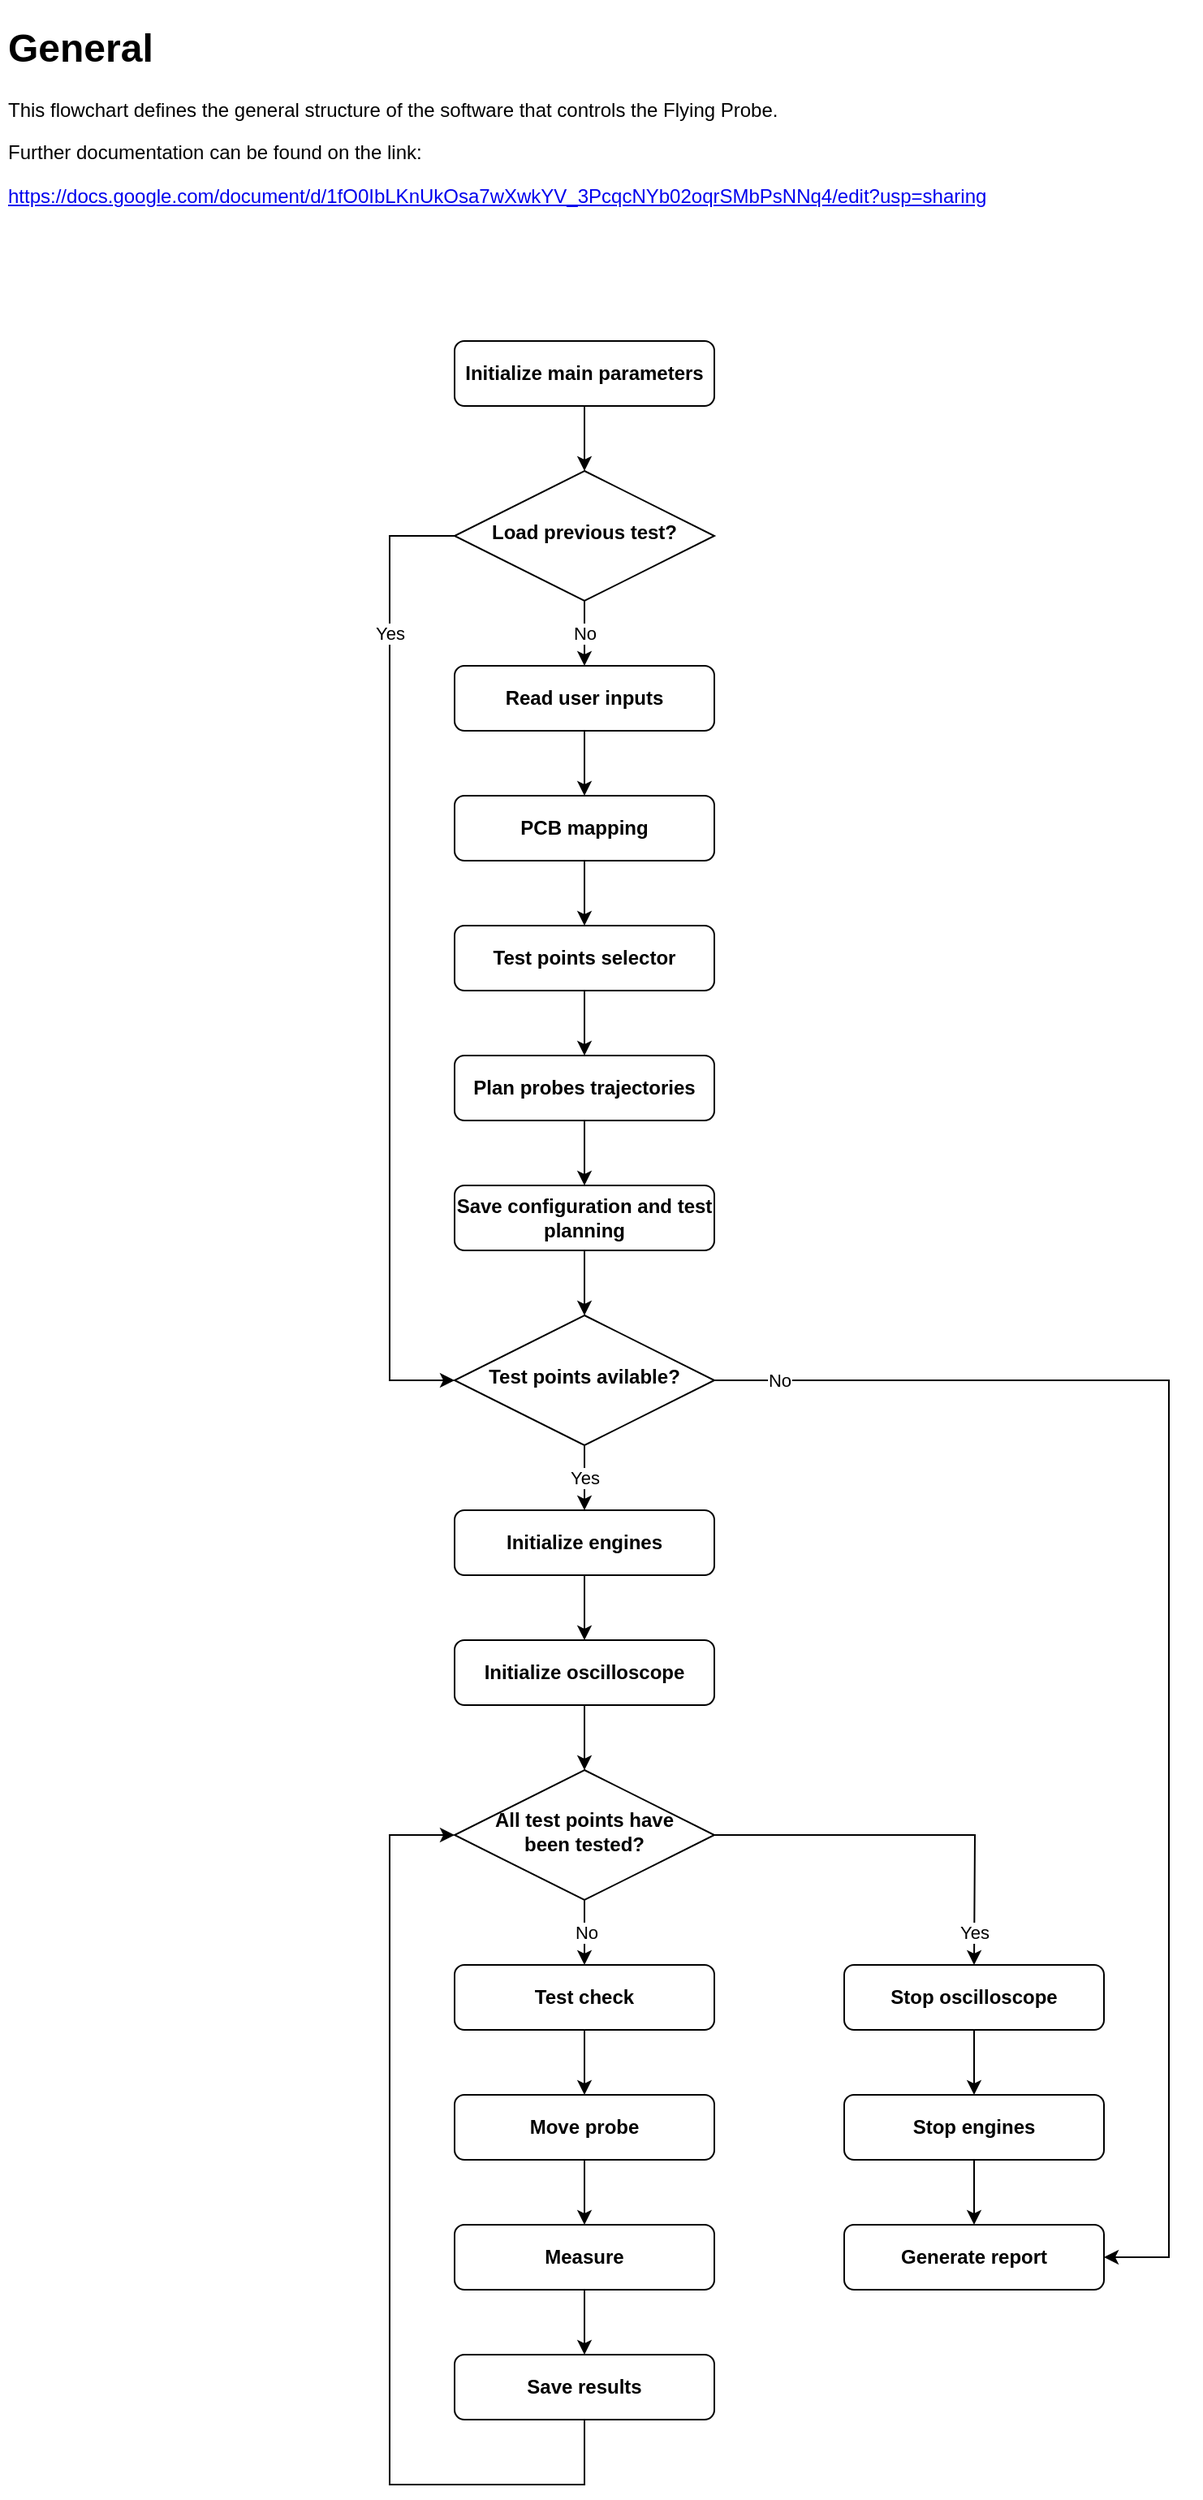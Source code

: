 <mxfile compressed="false" version="14.9.2" type="device">
  <diagram id="C5RBs43oDa-KdzZeNtuy" name="General flowchart">
    <mxGraphModel dx="780" dy="752" grid="1" gridSize="10" guides="1" tooltips="1" connect="1" arrows="1" fold="1" page="1" pageScale="1" pageWidth="827" pageHeight="1169" math="0" shadow="0">
      <root>
        <mxCell id="WIyWlLk6GJQsqaUBKTNV-0" />
        <mxCell id="WIyWlLk6GJQsqaUBKTNV-1" parent="WIyWlLk6GJQsqaUBKTNV-0" />
        <mxCell id="x-azWUJGv2oN5GWngT71-7" style="edgeStyle=orthogonalEdgeStyle;rounded=0;orthogonalLoop=1;jettySize=auto;html=1;" parent="WIyWlLk6GJQsqaUBKTNV-1" source="WIyWlLk6GJQsqaUBKTNV-3" target="g-g_2RzwQknVpFZHZ3AR-0" edge="1">
          <mxGeometry relative="1" as="geometry" />
        </mxCell>
        <mxCell id="WIyWlLk6GJQsqaUBKTNV-3" value="&lt;b&gt;Read user inputs&lt;/b&gt;" style="rounded=1;whiteSpace=wrap;html=1;fontSize=12;glass=0;strokeWidth=1;shadow=0;align=center;" parent="WIyWlLk6GJQsqaUBKTNV-1" vertex="1">
          <mxGeometry x="320" y="440" width="160" height="40" as="geometry" />
        </mxCell>
        <mxCell id="x-azWUJGv2oN5GWngT71-8" style="edgeStyle=orthogonalEdgeStyle;rounded=0;orthogonalLoop=1;jettySize=auto;html=1;entryX=0.5;entryY=0;entryDx=0;entryDy=0;" parent="WIyWlLk6GJQsqaUBKTNV-1" source="g-g_2RzwQknVpFZHZ3AR-0" target="x-azWUJGv2oN5GWngT71-5" edge="1">
          <mxGeometry relative="1" as="geometry" />
        </mxCell>
        <mxCell id="g-g_2RzwQknVpFZHZ3AR-0" value="&lt;b&gt;PCB mapping&lt;/b&gt;" style="rounded=1;whiteSpace=wrap;html=1;fontSize=12;glass=0;strokeWidth=1;shadow=0;align=center;" parent="WIyWlLk6GJQsqaUBKTNV-1" vertex="1">
          <mxGeometry x="320" y="520" width="160" height="40" as="geometry" />
        </mxCell>
        <mxCell id="_09Ynh1j_vskvVyHIft6-1" value="&lt;h1&gt;General&lt;/h1&gt;&lt;p&gt;This flowchart defines the general structure of the software that controls the Flying Probe.&lt;/p&gt;&lt;p&gt;Further documentation can be found on the link:&lt;/p&gt;&lt;p&gt;&lt;a href=&quot;https://docs.google.com/document/d/1fO0IbLKnUkOsa7wXwkYV_3PcqcNYb02oqrSMbPsNNq4/edit?usp=sharing&quot;&gt;https://docs.google.com/document/d/1fO0IbLKnUkOsa7wXwkYV_3PcqcNYb02oqrSMbPsNNq4/edit?usp=sharing&lt;/a&gt;&lt;br&gt;&lt;/p&gt;" style="text;html=1;strokeColor=none;fillColor=none;spacing=5;spacingTop=-20;whiteSpace=wrap;overflow=hidden;rounded=0;" parent="WIyWlLk6GJQsqaUBKTNV-1" vertex="1">
          <mxGeometry x="40" y="40" width="740" height="180" as="geometry" />
        </mxCell>
        <mxCell id="x-azWUJGv2oN5GWngT71-10" style="edgeStyle=orthogonalEdgeStyle;rounded=0;orthogonalLoop=1;jettySize=auto;html=1;entryX=0.5;entryY=0;entryDx=0;entryDy=0;" parent="WIyWlLk6GJQsqaUBKTNV-1" source="x-azWUJGv2oN5GWngT71-0" target="x-azWUJGv2oN5GWngT71-1" edge="1">
          <mxGeometry relative="1" as="geometry" />
        </mxCell>
        <mxCell id="x-azWUJGv2oN5GWngT71-0" value="&lt;b&gt;Initialize engines&lt;/b&gt;" style="rounded=1;whiteSpace=wrap;html=1;fontSize=12;glass=0;strokeWidth=1;shadow=0;align=center;" parent="WIyWlLk6GJQsqaUBKTNV-1" vertex="1">
          <mxGeometry x="320" y="960" width="160" height="40" as="geometry" />
        </mxCell>
        <mxCell id="x-azWUJGv2oN5GWngT71-19" style="edgeStyle=orthogonalEdgeStyle;rounded=0;orthogonalLoop=1;jettySize=auto;html=1;entryX=0.5;entryY=0;entryDx=0;entryDy=0;" parent="WIyWlLk6GJQsqaUBKTNV-1" source="x-azWUJGv2oN5GWngT71-1" target="x-azWUJGv2oN5GWngT71-17" edge="1">
          <mxGeometry relative="1" as="geometry" />
        </mxCell>
        <mxCell id="x-azWUJGv2oN5GWngT71-1" value="&lt;b&gt;Initialize oscilloscope&lt;/b&gt;" style="rounded=1;whiteSpace=wrap;html=1;fontSize=12;glass=0;strokeWidth=1;shadow=0;align=center;" parent="WIyWlLk6GJQsqaUBKTNV-1" vertex="1">
          <mxGeometry x="320" y="1040" width="160" height="40" as="geometry" />
        </mxCell>
        <mxCell id="Ywc4XHpzkv20F0byhEyX-18" style="edgeStyle=orthogonalEdgeStyle;rounded=0;orthogonalLoop=1;jettySize=auto;html=1;" edge="1" parent="WIyWlLk6GJQsqaUBKTNV-1" source="x-azWUJGv2oN5GWngT71-3" target="Ywc4XHpzkv20F0byhEyX-17">
          <mxGeometry relative="1" as="geometry" />
        </mxCell>
        <mxCell id="x-azWUJGv2oN5GWngT71-3" value="&lt;b&gt;Initialize main parameters&lt;/b&gt;" style="rounded=1;whiteSpace=wrap;html=1;fontSize=12;glass=0;strokeWidth=1;shadow=0;align=center;" parent="WIyWlLk6GJQsqaUBKTNV-1" vertex="1">
          <mxGeometry x="320" y="240" width="160" height="40" as="geometry" />
        </mxCell>
        <mxCell id="Ywc4XHpzkv20F0byhEyX-12" style="edgeStyle=orthogonalEdgeStyle;rounded=0;orthogonalLoop=1;jettySize=auto;html=1;entryX=0.5;entryY=0;entryDx=0;entryDy=0;" edge="1" parent="WIyWlLk6GJQsqaUBKTNV-1" source="x-azWUJGv2oN5GWngT71-4" target="Ywc4XHpzkv20F0byhEyX-11">
          <mxGeometry relative="1" as="geometry" />
        </mxCell>
        <mxCell id="x-azWUJGv2oN5GWngT71-4" value="&lt;b&gt;Plan probes trajectories&lt;/b&gt;" style="rounded=1;whiteSpace=wrap;html=1;fontSize=12;glass=0;strokeWidth=1;shadow=0;align=center;" parent="WIyWlLk6GJQsqaUBKTNV-1" vertex="1">
          <mxGeometry x="320" y="680" width="160" height="40" as="geometry" />
        </mxCell>
        <mxCell id="x-azWUJGv2oN5GWngT71-15" style="edgeStyle=orthogonalEdgeStyle;rounded=0;orthogonalLoop=1;jettySize=auto;html=1;" parent="WIyWlLk6GJQsqaUBKTNV-1" source="x-azWUJGv2oN5GWngT71-5" target="x-azWUJGv2oN5GWngT71-4" edge="1">
          <mxGeometry relative="1" as="geometry" />
        </mxCell>
        <mxCell id="x-azWUJGv2oN5GWngT71-5" value="&lt;b&gt;Test points selector&lt;/b&gt;" style="rounded=1;whiteSpace=wrap;html=1;fontSize=12;glass=0;strokeWidth=1;shadow=0;align=center;" parent="WIyWlLk6GJQsqaUBKTNV-1" vertex="1">
          <mxGeometry x="320" y="600" width="160" height="40" as="geometry" />
        </mxCell>
        <mxCell id="x-azWUJGv2oN5GWngT71-21" value="No" style="edgeStyle=orthogonalEdgeStyle;rounded=0;orthogonalLoop=1;jettySize=auto;html=1;" parent="WIyWlLk6GJQsqaUBKTNV-1" source="x-azWUJGv2oN5GWngT71-17" edge="1">
          <mxGeometry relative="1" as="geometry">
            <mxPoint x="400" y="1240" as="targetPoint" />
          </mxGeometry>
        </mxCell>
        <mxCell id="x-azWUJGv2oN5GWngT71-22" value="Yes" style="edgeStyle=orthogonalEdgeStyle;rounded=0;orthogonalLoop=1;jettySize=auto;html=1;" parent="WIyWlLk6GJQsqaUBKTNV-1" source="x-azWUJGv2oN5GWngT71-17" edge="1">
          <mxGeometry x="0.833" relative="1" as="geometry">
            <mxPoint x="640" y="1240" as="targetPoint" />
            <mxPoint as="offset" />
          </mxGeometry>
        </mxCell>
        <mxCell id="x-azWUJGv2oN5GWngT71-17" value="&lt;b&gt;All test points have &lt;br&gt;been tested?&lt;/b&gt;" style="rhombus;whiteSpace=wrap;html=1;shadow=0;fontFamily=Helvetica;fontSize=12;align=center;strokeWidth=1;spacing=6;spacingTop=-4;" parent="WIyWlLk6GJQsqaUBKTNV-1" vertex="1">
          <mxGeometry x="320" y="1120" width="160" height="80" as="geometry" />
        </mxCell>
        <mxCell id="x-azWUJGv2oN5GWngT71-27" style="edgeStyle=orthogonalEdgeStyle;rounded=0;orthogonalLoop=1;jettySize=auto;html=1;entryX=0.5;entryY=0;entryDx=0;entryDy=0;" parent="WIyWlLk6GJQsqaUBKTNV-1" source="x-azWUJGv2oN5GWngT71-23" target="x-azWUJGv2oN5GWngT71-25" edge="1">
          <mxGeometry relative="1" as="geometry" />
        </mxCell>
        <mxCell id="x-azWUJGv2oN5GWngT71-23" value="&lt;b&gt;Stop oscilloscope&lt;/b&gt;" style="rounded=1;whiteSpace=wrap;html=1;fontSize=12;glass=0;strokeWidth=1;shadow=0;align=center;" parent="WIyWlLk6GJQsqaUBKTNV-1" vertex="1">
          <mxGeometry x="560" y="1240" width="160" height="40" as="geometry" />
        </mxCell>
        <mxCell id="x-azWUJGv2oN5GWngT71-24" style="edgeStyle=orthogonalEdgeStyle;rounded=0;orthogonalLoop=1;jettySize=auto;html=1;entryX=0.5;entryY=0;entryDx=0;entryDy=0;" parent="WIyWlLk6GJQsqaUBKTNV-1" source="x-azWUJGv2oN5GWngT71-25" target="x-azWUJGv2oN5GWngT71-26" edge="1">
          <mxGeometry relative="1" as="geometry" />
        </mxCell>
        <mxCell id="x-azWUJGv2oN5GWngT71-25" value="&lt;b&gt;Stop engines&lt;/b&gt;" style="rounded=1;whiteSpace=wrap;html=1;fontSize=12;glass=0;strokeWidth=1;shadow=0;align=center;" parent="WIyWlLk6GJQsqaUBKTNV-1" vertex="1">
          <mxGeometry x="560" y="1320" width="160" height="40" as="geometry" />
        </mxCell>
        <mxCell id="x-azWUJGv2oN5GWngT71-26" value="&lt;b&gt;Generate report&lt;/b&gt;" style="rounded=1;whiteSpace=wrap;html=1;fontSize=12;glass=0;strokeWidth=1;shadow=0;align=center;" parent="WIyWlLk6GJQsqaUBKTNV-1" vertex="1">
          <mxGeometry x="560" y="1400" width="160" height="40" as="geometry" />
        </mxCell>
        <mxCell id="Ywc4XHpzkv20F0byhEyX-4" style="edgeStyle=orthogonalEdgeStyle;rounded=0;orthogonalLoop=1;jettySize=auto;html=1;" edge="1" parent="WIyWlLk6GJQsqaUBKTNV-1" source="Ywc4XHpzkv20F0byhEyX-1" target="Ywc4XHpzkv20F0byhEyX-2">
          <mxGeometry relative="1" as="geometry" />
        </mxCell>
        <mxCell id="Ywc4XHpzkv20F0byhEyX-1" value="&lt;b&gt;Move probe&lt;/b&gt;" style="rounded=1;whiteSpace=wrap;html=1;fontSize=12;glass=0;strokeWidth=1;shadow=0;align=center;" vertex="1" parent="WIyWlLk6GJQsqaUBKTNV-1">
          <mxGeometry x="320" y="1320" width="160" height="40" as="geometry" />
        </mxCell>
        <mxCell id="Ywc4XHpzkv20F0byhEyX-5" style="edgeStyle=orthogonalEdgeStyle;rounded=0;orthogonalLoop=1;jettySize=auto;html=1;" edge="1" parent="WIyWlLk6GJQsqaUBKTNV-1" source="Ywc4XHpzkv20F0byhEyX-2">
          <mxGeometry relative="1" as="geometry">
            <mxPoint x="400" y="1480" as="targetPoint" />
          </mxGeometry>
        </mxCell>
        <mxCell id="Ywc4XHpzkv20F0byhEyX-2" value="&lt;b&gt;Measure&lt;/b&gt;" style="rounded=1;whiteSpace=wrap;html=1;fontSize=12;glass=0;strokeWidth=1;shadow=0;align=center;" vertex="1" parent="WIyWlLk6GJQsqaUBKTNV-1">
          <mxGeometry x="320" y="1400" width="160" height="40" as="geometry" />
        </mxCell>
        <mxCell id="Ywc4XHpzkv20F0byhEyX-6" style="edgeStyle=orthogonalEdgeStyle;rounded=0;orthogonalLoop=1;jettySize=auto;html=1;entryX=0;entryY=0.5;entryDx=0;entryDy=0;exitX=0.5;exitY=1;exitDx=0;exitDy=0;" edge="1" parent="WIyWlLk6GJQsqaUBKTNV-1" source="Ywc4XHpzkv20F0byhEyX-3" target="x-azWUJGv2oN5GWngT71-17">
          <mxGeometry relative="1" as="geometry">
            <mxPoint x="240" y="1160" as="targetPoint" />
            <Array as="points">
              <mxPoint x="400" y="1560" />
              <mxPoint x="280" y="1560" />
              <mxPoint x="280" y="1160" />
            </Array>
          </mxGeometry>
        </mxCell>
        <mxCell id="Ywc4XHpzkv20F0byhEyX-3" value="&lt;b&gt;Save results&lt;/b&gt;" style="rounded=1;whiteSpace=wrap;html=1;fontSize=12;glass=0;strokeWidth=1;shadow=0;align=center;" vertex="1" parent="WIyWlLk6GJQsqaUBKTNV-1">
          <mxGeometry x="320" y="1480" width="160" height="40" as="geometry" />
        </mxCell>
        <mxCell id="Ywc4XHpzkv20F0byhEyX-9" style="edgeStyle=orthogonalEdgeStyle;rounded=0;orthogonalLoop=1;jettySize=auto;html=1;entryX=0.5;entryY=0;entryDx=0;entryDy=0;" edge="1" parent="WIyWlLk6GJQsqaUBKTNV-1" source="Ywc4XHpzkv20F0byhEyX-8" target="Ywc4XHpzkv20F0byhEyX-1">
          <mxGeometry relative="1" as="geometry" />
        </mxCell>
        <mxCell id="Ywc4XHpzkv20F0byhEyX-8" value="&lt;b&gt;Test check&lt;/b&gt;" style="rounded=1;whiteSpace=wrap;html=1;fontSize=12;glass=0;strokeWidth=1;shadow=0;align=center;" vertex="1" parent="WIyWlLk6GJQsqaUBKTNV-1">
          <mxGeometry x="320" y="1240" width="160" height="40" as="geometry" />
        </mxCell>
        <mxCell id="Ywc4XHpzkv20F0byhEyX-15" style="edgeStyle=orthogonalEdgeStyle;rounded=0;orthogonalLoop=1;jettySize=auto;html=1;" edge="1" parent="WIyWlLk6GJQsqaUBKTNV-1" source="Ywc4XHpzkv20F0byhEyX-11" target="Ywc4XHpzkv20F0byhEyX-13">
          <mxGeometry relative="1" as="geometry" />
        </mxCell>
        <mxCell id="Ywc4XHpzkv20F0byhEyX-11" value="&lt;b&gt;Save configuration and test planning&lt;/b&gt;" style="rounded=1;whiteSpace=wrap;html=1;fontSize=12;glass=0;strokeWidth=1;shadow=0;align=center;" vertex="1" parent="WIyWlLk6GJQsqaUBKTNV-1">
          <mxGeometry x="320" y="760" width="160" height="40" as="geometry" />
        </mxCell>
        <mxCell id="Ywc4XHpzkv20F0byhEyX-14" value="Yes" style="edgeStyle=orthogonalEdgeStyle;rounded=0;orthogonalLoop=1;jettySize=auto;html=1;entryX=0.5;entryY=0;entryDx=0;entryDy=0;" edge="1" parent="WIyWlLk6GJQsqaUBKTNV-1" source="Ywc4XHpzkv20F0byhEyX-13" target="x-azWUJGv2oN5GWngT71-0">
          <mxGeometry relative="1" as="geometry" />
        </mxCell>
        <mxCell id="Ywc4XHpzkv20F0byhEyX-16" value="No" style="edgeStyle=orthogonalEdgeStyle;rounded=0;orthogonalLoop=1;jettySize=auto;html=1;entryX=1;entryY=0.5;entryDx=0;entryDy=0;" edge="1" parent="WIyWlLk6GJQsqaUBKTNV-1" source="Ywc4XHpzkv20F0byhEyX-13" target="x-azWUJGv2oN5GWngT71-26">
          <mxGeometry x="-0.907" relative="1" as="geometry">
            <Array as="points">
              <mxPoint x="760" y="880" />
              <mxPoint x="760" y="1420" />
            </Array>
            <mxPoint as="offset" />
          </mxGeometry>
        </mxCell>
        <mxCell id="Ywc4XHpzkv20F0byhEyX-13" value="&lt;b&gt;Test points avilable?&lt;/b&gt;" style="rhombus;whiteSpace=wrap;html=1;shadow=0;fontFamily=Helvetica;fontSize=12;align=center;strokeWidth=1;spacing=6;spacingTop=-4;" vertex="1" parent="WIyWlLk6GJQsqaUBKTNV-1">
          <mxGeometry x="320" y="840" width="160" height="80" as="geometry" />
        </mxCell>
        <mxCell id="Ywc4XHpzkv20F0byhEyX-19" value="No" style="edgeStyle=orthogonalEdgeStyle;rounded=0;orthogonalLoop=1;jettySize=auto;html=1;entryX=0.5;entryY=0;entryDx=0;entryDy=0;" edge="1" parent="WIyWlLk6GJQsqaUBKTNV-1" source="Ywc4XHpzkv20F0byhEyX-17" target="WIyWlLk6GJQsqaUBKTNV-3">
          <mxGeometry relative="1" as="geometry" />
        </mxCell>
        <mxCell id="Ywc4XHpzkv20F0byhEyX-20" value="Yes" style="edgeStyle=orthogonalEdgeStyle;rounded=0;orthogonalLoop=1;jettySize=auto;html=1;entryX=0;entryY=0.5;entryDx=0;entryDy=0;" edge="1" parent="WIyWlLk6GJQsqaUBKTNV-1" source="Ywc4XHpzkv20F0byhEyX-17" target="Ywc4XHpzkv20F0byhEyX-13">
          <mxGeometry x="-0.667" relative="1" as="geometry">
            <Array as="points">
              <mxPoint x="280" y="360" />
              <mxPoint x="280" y="880" />
            </Array>
            <mxPoint as="offset" />
          </mxGeometry>
        </mxCell>
        <mxCell id="Ywc4XHpzkv20F0byhEyX-17" value="&lt;b&gt;Load previous test?&lt;/b&gt;" style="rhombus;whiteSpace=wrap;html=1;shadow=0;fontFamily=Helvetica;fontSize=12;align=center;strokeWidth=1;spacing=6;spacingTop=-4;" vertex="1" parent="WIyWlLk6GJQsqaUBKTNV-1">
          <mxGeometry x="320" y="320" width="160" height="80" as="geometry" />
        </mxCell>
      </root>
    </mxGraphModel>
  </diagram>
</mxfile>
